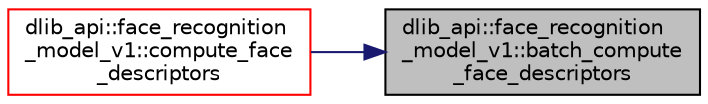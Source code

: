 digraph "dlib_api::face_recognition_model_v1::batch_compute_face_descriptors"
{
 // LATEX_PDF_SIZE
  edge [fontname="Helvetica",fontsize="10",labelfontname="Helvetica",labelfontsize="10"];
  node [fontname="Helvetica",fontsize="10",shape=record];
  rankdir="RL";
  Node1 [label="dlib_api::face_recognition\l_model_v1::batch_compute\l_face_descriptors",height=0.2,width=0.4,color="black", fillcolor="grey75", style="filled", fontcolor="black",tooltip=" "];
  Node1 -> Node2 [dir="back",color="midnightblue",fontsize="10",style="solid",fontname="Helvetica"];
  Node2 [label="dlib_api::face_recognition\l_model_v1::compute_face\l_descriptors",height=0.2,width=0.4,color="red", fillcolor="white", style="filled",URL="$classdlib__api_1_1face__recognition__model__v1.html#a394860c4bd9b69e704504fd366e39f0a",tooltip=" "];
}
